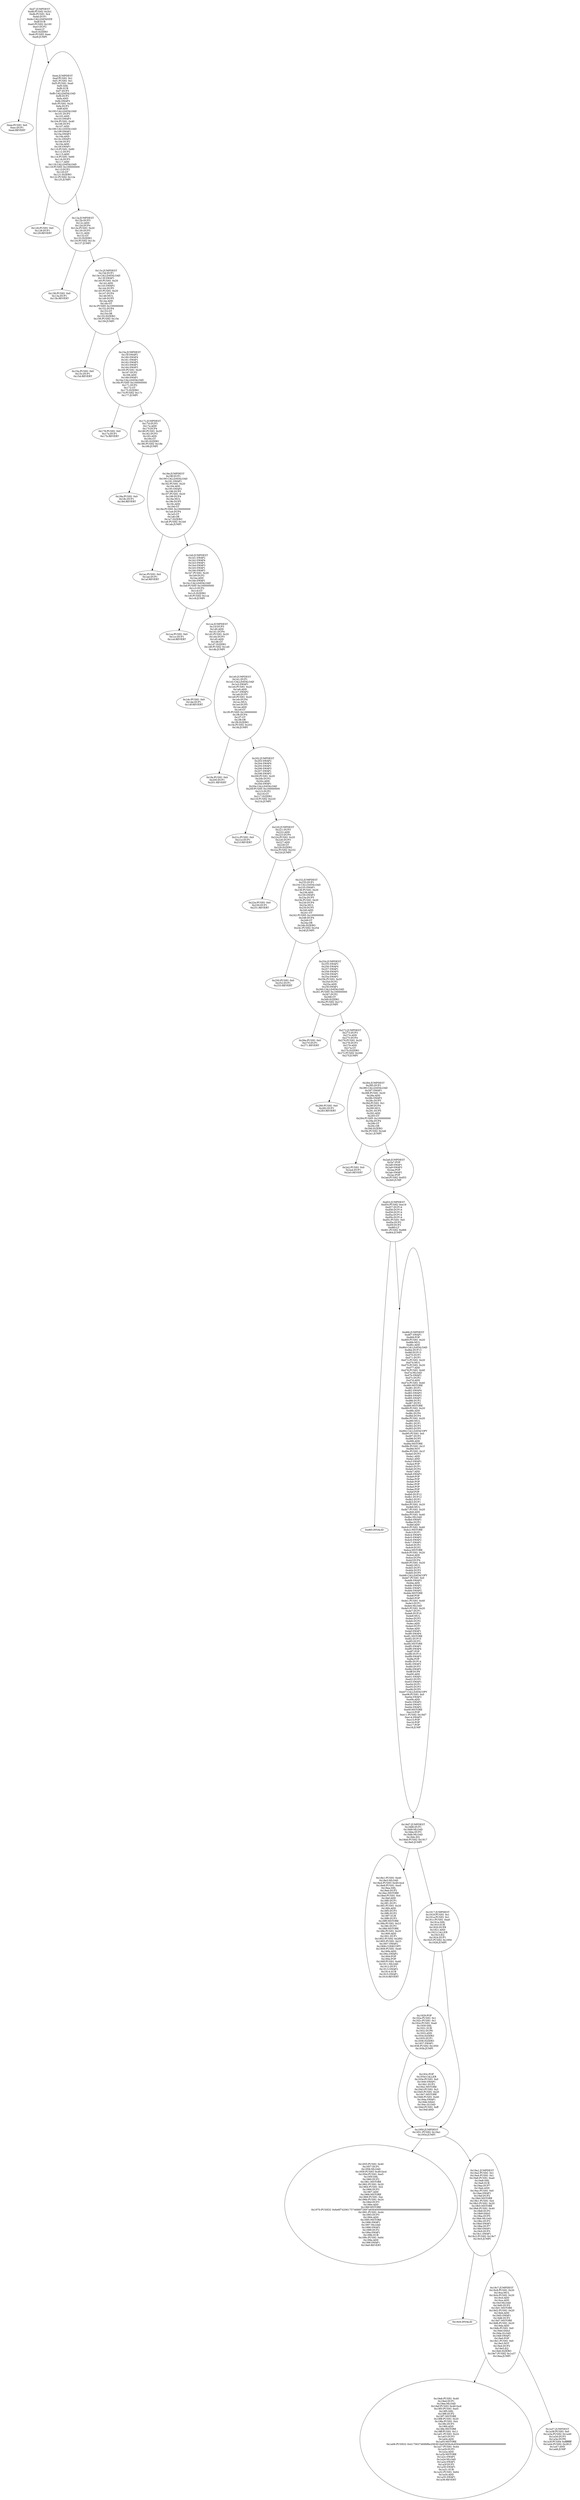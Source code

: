 digraph{
215[label="0xd7:JUMPDEST
0xd8:PUSH2 0x2b1
0xdb:PUSH1 0x4
0xdd:DUP1
0xde:CALLDATASIZE
0xdf:SUB
0xe0:PUSH2 0x100
0xe3:DUP2
0xe4:LT
0xe5:ISZERO
0xe6:PUSH2 0xee
0xe9:JUMPI"]
215 -> 234
215 -> 238
234[label="0xea:PUSH1 0x0
0xec:DUP1
0xed:REVERT"]
238[label="0xee:JUMPDEST
0xef:PUSH1 0x1
0xf1:PUSH1 0x1
0xf3:PUSH1 0xa0
0xf5:SHL
0xf6:SUB
0xf7:DUP3
0xf8:CALLDATALOAD
0xf9:DUP2
0xfa:AND
0xfb:SWAP3
0xfc:PUSH1 0x20
0xfe:DUP2
0xff:ADD
0x100:CALLDATALOAD
0x101:DUP3
0x102:AND
0x103:SWAP3
0x104:PUSH1 0x40
0x106:DUP3
0x107:ADD
0x108:CALLDATALOAD
0x109:SWAP1
0x10a:SWAP3
0x10b:AND
0x10c:SWAP2
0x10d:DUP2
0x10e:ADD
0x10f:SWAP1
0x110:PUSH1 0x80
0x112:DUP2
0x113:ADD
0x114:PUSH1 0x60
0x116:DUP3
0x117:ADD
0x118:CALLDATALOAD
0x119:PUSH5 0x100000000
0x11f:DUP2
0x120:GT
0x121:ISZERO
0x122:PUSH2 0x12a
0x125:JUMPI"]
238 -> 294
238 -> 298
294[label="0x126:PUSH1 0x0
0x128:DUP1
0x129:REVERT"]
298[label="0x12a:JUMPDEST
0x12b:DUP3
0x12c:ADD
0x12d:DUP4
0x12e:PUSH1 0x20
0x130:DUP3
0x131:ADD
0x132:GT
0x133:ISZERO
0x134:PUSH2 0x13c
0x137:JUMPI"]
298 -> 312
298 -> 316
312[label="0x138:PUSH1 0x0
0x13a:DUP1
0x13b:REVERT"]
316[label="0x13c:JUMPDEST
0x13d:DUP1
0x13e:CALLDATALOAD
0x13f:SWAP1
0x140:PUSH1 0x20
0x142:ADD
0x143:SWAP2
0x144:DUP5
0x145:PUSH1 0x20
0x147:DUP4
0x148:MUL
0x149:DUP5
0x14a:ADD
0x14b:GT
0x14c:PUSH5 0x100000000
0x152:DUP4
0x153:GT
0x154:OR
0x155:ISZERO
0x156:PUSH2 0x15e
0x159:JUMPI"]
316 -> 346
316 -> 350
346[label="0x15a:PUSH1 0x0
0x15c:DUP1
0x15d:REVERT"]
350[label="0x15e:JUMPDEST
0x15f:SWAP2
0x160:SWAP4
0x161:SWAP1
0x162:SWAP3
0x163:SWAP1
0x164:SWAP2
0x165:PUSH1 0x20
0x167:DUP2
0x168:ADD
0x169:SWAP1
0x16a:CALLDATALOAD
0x16b:PUSH5 0x100000000
0x171:DUP2
0x172:GT
0x173:ISZERO
0x174:PUSH2 0x17c
0x177:JUMPI"]
350 -> 376
350 -> 380
376[label="0x178:PUSH1 0x0
0x17a:DUP1
0x17b:REVERT"]
380[label="0x17c:JUMPDEST
0x17d:DUP3
0x17e:ADD
0x17f:DUP4
0x180:PUSH1 0x20
0x182:DUP3
0x183:ADD
0x184:GT
0x185:ISZERO
0x186:PUSH2 0x18e
0x189:JUMPI"]
380 -> 394
380 -> 398
394[label="0x18a:PUSH1 0x0
0x18c:DUP1
0x18d:REVERT"]
398[label="0x18e:JUMPDEST
0x18f:DUP1
0x190:CALLDATALOAD
0x191:SWAP1
0x192:PUSH1 0x20
0x194:ADD
0x195:SWAP2
0x196:DUP5
0x197:PUSH1 0x20
0x199:DUP4
0x19a:MUL
0x19b:DUP5
0x19c:ADD
0x19d:GT
0x19e:PUSH5 0x100000000
0x1a4:DUP4
0x1a5:GT
0x1a6:OR
0x1a7:ISZERO
0x1a8:PUSH2 0x1b0
0x1ab:JUMPI"]
398 -> 428
398 -> 432
428[label="0x1ac:PUSH1 0x0
0x1ae:DUP1
0x1af:REVERT"]
432[label="0x1b0:JUMPDEST
0x1b1:SWAP2
0x1b2:SWAP4
0x1b3:SWAP1
0x1b4:SWAP3
0x1b5:SWAP1
0x1b6:SWAP2
0x1b7:PUSH1 0x20
0x1b9:DUP2
0x1ba:ADD
0x1bb:SWAP1
0x1bc:CALLDATALOAD
0x1bd:PUSH5 0x100000000
0x1c3:DUP2
0x1c4:GT
0x1c5:ISZERO
0x1c6:PUSH2 0x1ce
0x1c9:JUMPI"]
432 -> 458
432 -> 462
458[label="0x1ca:PUSH1 0x0
0x1cc:DUP1
0x1cd:REVERT"]
462[label="0x1ce:JUMPDEST
0x1cf:DUP3
0x1d0:ADD
0x1d1:DUP4
0x1d2:PUSH1 0x20
0x1d4:DUP3
0x1d5:ADD
0x1d6:GT
0x1d7:ISZERO
0x1d8:PUSH2 0x1e0
0x1db:JUMPI"]
462 -> 476
462 -> 480
476[label="0x1dc:PUSH1 0x0
0x1de:DUP1
0x1df:REVERT"]
480[label="0x1e0:JUMPDEST
0x1e1:DUP1
0x1e2:CALLDATALOAD
0x1e3:SWAP1
0x1e4:PUSH1 0x20
0x1e6:ADD
0x1e7:SWAP2
0x1e8:DUP5
0x1e9:PUSH1 0x20
0x1eb:DUP4
0x1ec:MUL
0x1ed:DUP5
0x1ee:ADD
0x1ef:GT
0x1f0:PUSH5 0x100000000
0x1f6:DUP4
0x1f7:GT
0x1f8:OR
0x1f9:ISZERO
0x1fa:PUSH2 0x202
0x1fd:JUMPI"]
480 -> 510
480 -> 514
510[label="0x1fe:PUSH1 0x0
0x200:DUP1
0x201:REVERT"]
514[label="0x202:JUMPDEST
0x203:SWAP2
0x204:SWAP4
0x205:SWAP1
0x206:SWAP3
0x207:SWAP1
0x208:SWAP2
0x209:PUSH1 0x20
0x20b:DUP2
0x20c:ADD
0x20d:SWAP1
0x20e:CALLDATALOAD
0x20f:PUSH5 0x100000000
0x215:DUP2
0x216:GT
0x217:ISZERO
0x218:PUSH2 0x220
0x21b:JUMPI"]
514 -> 540
514 -> 544
540[label="0x21c:PUSH1 0x0
0x21e:DUP1
0x21f:REVERT"]
544[label="0x220:JUMPDEST
0x221:DUP3
0x222:ADD
0x223:DUP4
0x224:PUSH1 0x20
0x226:DUP3
0x227:ADD
0x228:GT
0x229:ISZERO
0x22a:PUSH2 0x232
0x22d:JUMPI"]
544 -> 558
544 -> 562
558[label="0x22e:PUSH1 0x0
0x230:DUP1
0x231:REVERT"]
562[label="0x232:JUMPDEST
0x233:DUP1
0x234:CALLDATALOAD
0x235:SWAP1
0x236:PUSH1 0x20
0x238:ADD
0x239:SWAP2
0x23a:DUP5
0x23b:PUSH1 0x20
0x23d:DUP4
0x23e:MUL
0x23f:DUP5
0x240:ADD
0x241:GT
0x242:PUSH5 0x100000000
0x248:DUP4
0x249:GT
0x24a:OR
0x24b:ISZERO
0x24c:PUSH2 0x254
0x24f:JUMPI"]
562 -> 592
562 -> 596
592[label="0x250:PUSH1 0x0
0x252:DUP1
0x253:REVERT"]
596[label="0x254:JUMPDEST
0x255:SWAP2
0x256:SWAP4
0x257:SWAP1
0x258:SWAP3
0x259:SWAP1
0x25a:SWAP2
0x25b:PUSH1 0x20
0x25d:DUP2
0x25e:ADD
0x25f:SWAP1
0x260:CALLDATALOAD
0x261:PUSH5 0x100000000
0x267:DUP2
0x268:GT
0x269:ISZERO
0x26a:PUSH2 0x272
0x26d:JUMPI"]
596 -> 622
596 -> 626
622[label="0x26e:PUSH1 0x0
0x270:DUP1
0x271:REVERT"]
626[label="0x272:JUMPDEST
0x273:DUP3
0x274:ADD
0x275:DUP4
0x276:PUSH1 0x20
0x278:DUP3
0x279:ADD
0x27a:GT
0x27b:ISZERO
0x27c:PUSH2 0x284
0x27f:JUMPI"]
626 -> 640
626 -> 644
640[label="0x280:PUSH1 0x0
0x282:DUP1
0x283:REVERT"]
644[label="0x284:JUMPDEST
0x285:DUP1
0x286:CALLDATALOAD
0x287:SWAP1
0x288:PUSH1 0x20
0x28a:ADD
0x28b:SWAP2
0x28c:DUP5
0x28d:PUSH1 0x1
0x28f:DUP4
0x290:MUL
0x291:DUP5
0x292:ADD
0x293:GT
0x294:PUSH5 0x100000000
0x29a:DUP4
0x29b:GT
0x29c:OR
0x29d:ISZERO
0x29e:PUSH2 0x2a6
0x2a1:JUMPI"]
644 -> 674
644 -> 678
674[label="0x2a2:PUSH1 0x0
0x2a4:DUP1
0x2a5:REVERT"]
678[label="0x2a6:JUMPDEST
0x2a7:POP
0x2a8:SWAP1
0x2a9:SWAP3
0x2aa:POP
0x2ab:SWAP1
0x2ac:POP
0x2ad:PUSH2 0xd53
0x2b0:JUMP"]
678 -> 3411
3411[label="0xd53:JUMPDEST
0xd54:PUSH2 0xe19
0xd57:DUP14
0xd58:DUP14
0xd59:DUP14
0xd5a:DUP14
0xd5b:DUP14
0xd5c:PUSH1 0x0
0xd5e:DUP2
0xd5f:DUP2
0xd60:LT
0xd61:PUSH2 0xd66
0xd64:JUMPI"]
3411 -> 3429
3411 -> 3430
3429[label="0xd65:INVALID"]
3430[label="0xd66:JUMPDEST
0xd67:SWAP1
0xd68:POP
0xd69:PUSH1 0x20
0xd6b:MUL
0xd6c:ADD
0xd6d:CALLDATALOAD
0xd6e:DUP13
0xd6f:DUP13
0xd70:DUP1
0xd71:DUP1
0xd72:PUSH1 0x20
0xd74:MUL
0xd75:PUSH1 0x20
0xd77:ADD
0xd78:PUSH1 0x40
0xd7a:MLOAD
0xd7b:SWAP1
0xd7c:DUP2
0xd7d:ADD
0xd7e:PUSH1 0x40
0xd80:MSTORE
0xd81:DUP1
0xd82:SWAP4
0xd83:SWAP3
0xd84:SWAP2
0xd85:SWAP1
0xd86:DUP2
0xd87:DUP2
0xd88:MSTORE
0xd89:PUSH1 0x20
0xd8b:ADD
0xd8c:DUP4
0xd8d:DUP4
0xd8e:PUSH1 0x20
0xd90:MUL
0xd91:DUP1
0xd92:DUP3
0xd93:DUP5
0xd94:CALLDATACOPY
0xd95:PUSH1 0x0
0xd97:DUP2
0xd98:DUP5
0xd99:ADD
0xd9a:MSTORE
0xd9b:PUSH1 0x1f
0xd9d:NOT
0xd9e:PUSH1 0x1f
0xda0:DUP3
0xda1:ADD
0xda2:AND
0xda3:SWAP1
0xda4:POP
0xda5:DUP1
0xda6:DUP4
0xda7:ADD
0xda8:SWAP3
0xda9:POP
0xdaa:POP
0xdab:POP
0xdac:POP
0xdad:POP
0xdae:POP
0xdaf:POP
0xdb0:DUP12
0xdb1:DUP12
0xdb2:DUP1
0xdb3:DUP1
0xdb4:PUSH1 0x20
0xdb6:MUL
0xdb7:PUSH1 0x20
0xdb9:ADD
0xdba:PUSH1 0x40
0xdbc:MLOAD
0xdbd:SWAP1
0xdbe:DUP2
0xdbf:ADD
0xdc0:PUSH1 0x40
0xdc2:MSTORE
0xdc3:DUP1
0xdc4:SWAP4
0xdc5:SWAP3
0xdc6:SWAP2
0xdc7:SWAP1
0xdc8:DUP2
0xdc9:DUP2
0xdca:MSTORE
0xdcb:PUSH1 0x20
0xdcd:ADD
0xdce:DUP4
0xdcf:DUP4
0xdd0:PUSH1 0x20
0xdd2:MUL
0xdd3:DUP1
0xdd4:DUP3
0xdd5:DUP5
0xdd6:CALLDATACOPY
0xdd7:PUSH1 0x0
0xdd9:SWAP3
0xdda:ADD
0xddb:SWAP2
0xddc:SWAP1
0xddd:SWAP2
0xdde:MSTORE
0xddf:POP
0xde0:POP
0xde1:PUSH1 0x40
0xde3:DUP1
0xde4:MLOAD
0xde5:PUSH1 0x20
0xde7:DUP1
0xde8:DUP16
0xde9:MUL
0xdea:DUP3
0xdeb:DUP2
0xdec:ADD
0xded:DUP3
0xdee:ADD
0xdef:SWAP1
0xdf0:SWAP4
0xdf1:MSTORE
0xdf2:DUP15
0xdf3:DUP3
0xdf4:MSTORE
0xdf5:SWAP1
0xdf6:SWAP4
0xdf7:POP
0xdf8:DUP15
0xdf9:SWAP3
0xdfa:POP
0xdfb:DUP14
0xdfc:SWAP2
0xdfd:DUP3
0xdfe:SWAP2
0xdff:DUP6
0xe00:ADD
0xe01:SWAP1
0xe02:DUP5
0xe03:SWAP1
0xe04:DUP1
0xe05:DUP3
0xe06:DUP5
0xe07:CALLDATACOPY
0xe08:PUSH1 0x0
0xe0a:SWAP3
0xe0b:ADD
0xe0c:SWAP2
0xe0d:SWAP1
0xe0e:SWAP2
0xe0f:MSTORE
0xe10:POP
0xe11:PUSH2 0x18d7
0xe14:SWAP3
0xe15:POP
0xe16:POP
0xe17:POP
0xe18:JUMP"]
3430 -> 6359
6359[label="0x18d7:JUMPDEST
0x18d8:DUP1
0x18d9:MLOAD
0x18da:DUP3
0x18db:MLOAD
0x18dc:EQ
0x18dd:PUSH2 0x1917
0x18e0:JUMPI"]
6359 -> 6369
6359 -> 6423
6369[label="0x18e1:PUSH1 0x40
0x18e3:MLOAD
0x18e4:PUSH3 0x461bcd
0x18e8:PUSH1 0xe5
0x18ea:SHL
0x18eb:DUP2
0x18ec:MSTORE
0x18ed:PUSH1 0x4
0x18ef:ADD
0x18f0:DUP1
0x18f1:DUP1
0x18f2:PUSH1 0x20
0x18f4:ADD
0x18f5:DUP3
0x18f6:DUP2
0x18f7:SUB
0x18f8:DUP3
0x18f9:MSTORE
0x18fa:PUSH1 0x23
0x18fc:DUP2
0x18fd:MSTORE
0x18fe:PUSH1 0x20
0x1900:ADD
0x1901:DUP1
0x1902:PUSH2 0x2f92
0x1905:PUSH1 0x23
0x1907:SWAP2
0x1908:CODECOPY
0x1909:PUSH1 0x40
0x190b:ADD
0x190c:SWAP2
0x190d:POP
0x190e:POP
0x190f:PUSH1 0x40
0x1911:MLOAD
0x1912:DUP1
0x1913:SWAP2
0x1914:SUB
0x1915:SWAP1
0x1916:REVERT"]
6423[label="0x1917:JUMPDEST
0x1918:PUSH1 0x1
0x191a:PUSH1 0x1
0x191c:PUSH1 0xa0
0x191e:SHL
0x191f:SUB
0x1920:DUP8
0x1921:AND
0x1922:CALLER
0x1923:EQ
0x1924:DUP1
0x1925:PUSH2 0x1950
0x1928:JUMPI"]
6423 -> 6441
6423 -> 6480
6441[label="0x1929:POP
0x192a:PUSH1 0x1
0x192c:PUSH1 0x1
0x192e:PUSH1 0xa0
0x1930:SHL
0x1931:SUB
0x1932:DUP6
0x1933:AND
0x1934:ISZERO
0x1935:DUP1
0x1936:ISZERO
0x1937:SWAP1
0x1938:PUSH2 0x1950
0x193b:JUMPI"]
6441 -> 6460
6441 -> 6480
6460[label="0x193c:POP
0x193d:CALLER
0x193e:PUSH1 0x0
0x1940:SWAP1
0x1941:DUP2
0x1942:MSTORE
0x1943:PUSH1 0x3
0x1945:PUSH1 0x20
0x1947:MSTORE
0x1948:PUSH1 0x40
0x194a:SWAP1
0x194b:SHA3
0x194c:SLOAD
0x194d:PUSH1 0xff
0x194f:AND"]
6460 -> 6480
6480[label="0x1950:JUMPDEST
0x1951:PUSH2 0x19a1
0x1954:JUMPI"]
6480 -> 6485
6480 -> 6561
6485[label="0x1955:PUSH1 0x40
0x1957:DUP1
0x1958:MLOAD
0x1959:PUSH3 0x461bcd
0x195d:PUSH1 0xe5
0x195f:SHL
0x1960:DUP2
0x1961:MSTORE
0x1962:PUSH1 0x20
0x1964:PUSH1 0x4
0x1966:DUP3
0x1967:ADD
0x1968:MSTORE
0x1969:PUSH1 0xe
0x196b:PUSH1 0x24
0x196d:DUP3
0x196e:ADD
0x196f:MSTORE
0x1970:PUSH32 0x6e6f7420617574686f72697a6564000000000000000000000000000000000000
0x1991:PUSH1 0x44
0x1993:DUP3
0x1994:ADD
0x1995:MSTORE
0x1996:SWAP1
0x1997:MLOAD
0x1998:SWAP1
0x1999:DUP2
0x199a:SWAP1
0x199b:SUB
0x199c:PUSH1 0x64
0x199e:ADD
0x199f:SWAP1
0x19a0:REVERT"]
6561[label="0x19a1:JUMPDEST
0x19a2:PUSH1 0x1
0x19a4:PUSH1 0x1
0x19a6:PUSH1 0xa0
0x19a8:SHL
0x19a9:SUB
0x19aa:DUP7
0x19ab:AND
0x19ac:PUSH1 0x0
0x19ae:SWAP1
0x19af:DUP2
0x19b0:MSTORE
0x19b1:PUSH1 0x4
0x19b3:PUSH1 0x20
0x19b5:MSTORE
0x19b6:PUSH1 0x40
0x19b8:DUP2
0x19b9:SHA3
0x19ba:DUP5
0x19bb:MLOAD
0x19bc:DUP3
0x19bd:SWAP1
0x19be:DUP7
0x19bf:SWAP1
0x19c0:DUP3
0x19c1:SWAP1
0x19c2:PUSH2 0x19c7
0x19c5:JUMPI"]
6561 -> 6598
6561 -> 6599
6598[label="0x19c6:INVALID"]
6599[label="0x19c7:JUMPDEST
0x19c8:PUSH1 0x20
0x19ca:MUL
0x19cb:PUSH1 0x20
0x19cd:ADD
0x19ce:ADD
0x19cf:MLOAD
0x19d0:DUP2
0x19d1:MSTORE
0x19d2:PUSH1 0x20
0x19d4:ADD
0x19d5:SWAP1
0x19d6:DUP2
0x19d7:MSTORE
0x19d8:PUSH1 0x20
0x19da:ADD
0x19db:PUSH1 0x0
0x19dd:SHA3
0x19de:SLOAD
0x19df:SWAP1
0x19e0:POP
0x19e1:PUSH1 0x0
0x19e3:NOT
0x19e4:DUP2
0x19e5:EQ
0x19e6:ISZERO
0x19e7:PUSH2 0x1a37
0x19ea:JUMPI"]
6599 -> 6635
6599 -> 6711
6635[label="0x19eb:PUSH1 0x40
0x19ed:DUP1
0x19ee:MLOAD
0x19ef:PUSH3 0x461bcd
0x19f3:PUSH1 0xe5
0x19f5:SHL
0x19f6:DUP2
0x19f7:MSTORE
0x19f8:PUSH1 0x20
0x19fa:PUSH1 0x4
0x19fc:DUP3
0x19fd:ADD
0x19fe:MSTORE
0x19ff:PUSH1 0x11
0x1a01:PUSH1 0x24
0x1a03:DUP3
0x1a04:ADD
0x1a05:MSTORE
0x1a06:PUSH32 0x41756374696f6e2063616e63656c6c6564000000000000000000000000000000
0x1a27:PUSH1 0x44
0x1a29:DUP3
0x1a2a:ADD
0x1a2b:MSTORE
0x1a2c:SWAP1
0x1a2d:MLOAD
0x1a2e:SWAP1
0x1a2f:DUP2
0x1a30:SWAP1
0x1a31:SUB
0x1a32:PUSH1 0x64
0x1a34:ADD
0x1a35:SWAP1
0x1a36:REVERT"]
6711[label="0x1a37:JUMPDEST
0x1a38:PUSH1 0x0
0x1a3a:PUSH2 0x1a49
0x1a3d:DUP3
0x1a3e:DUP8
0x1a3f:PUSH4 0xffffffff
0x1a44:PUSH2 0x2815
0x1a47:AND
0x1a48:JUMP"]

}